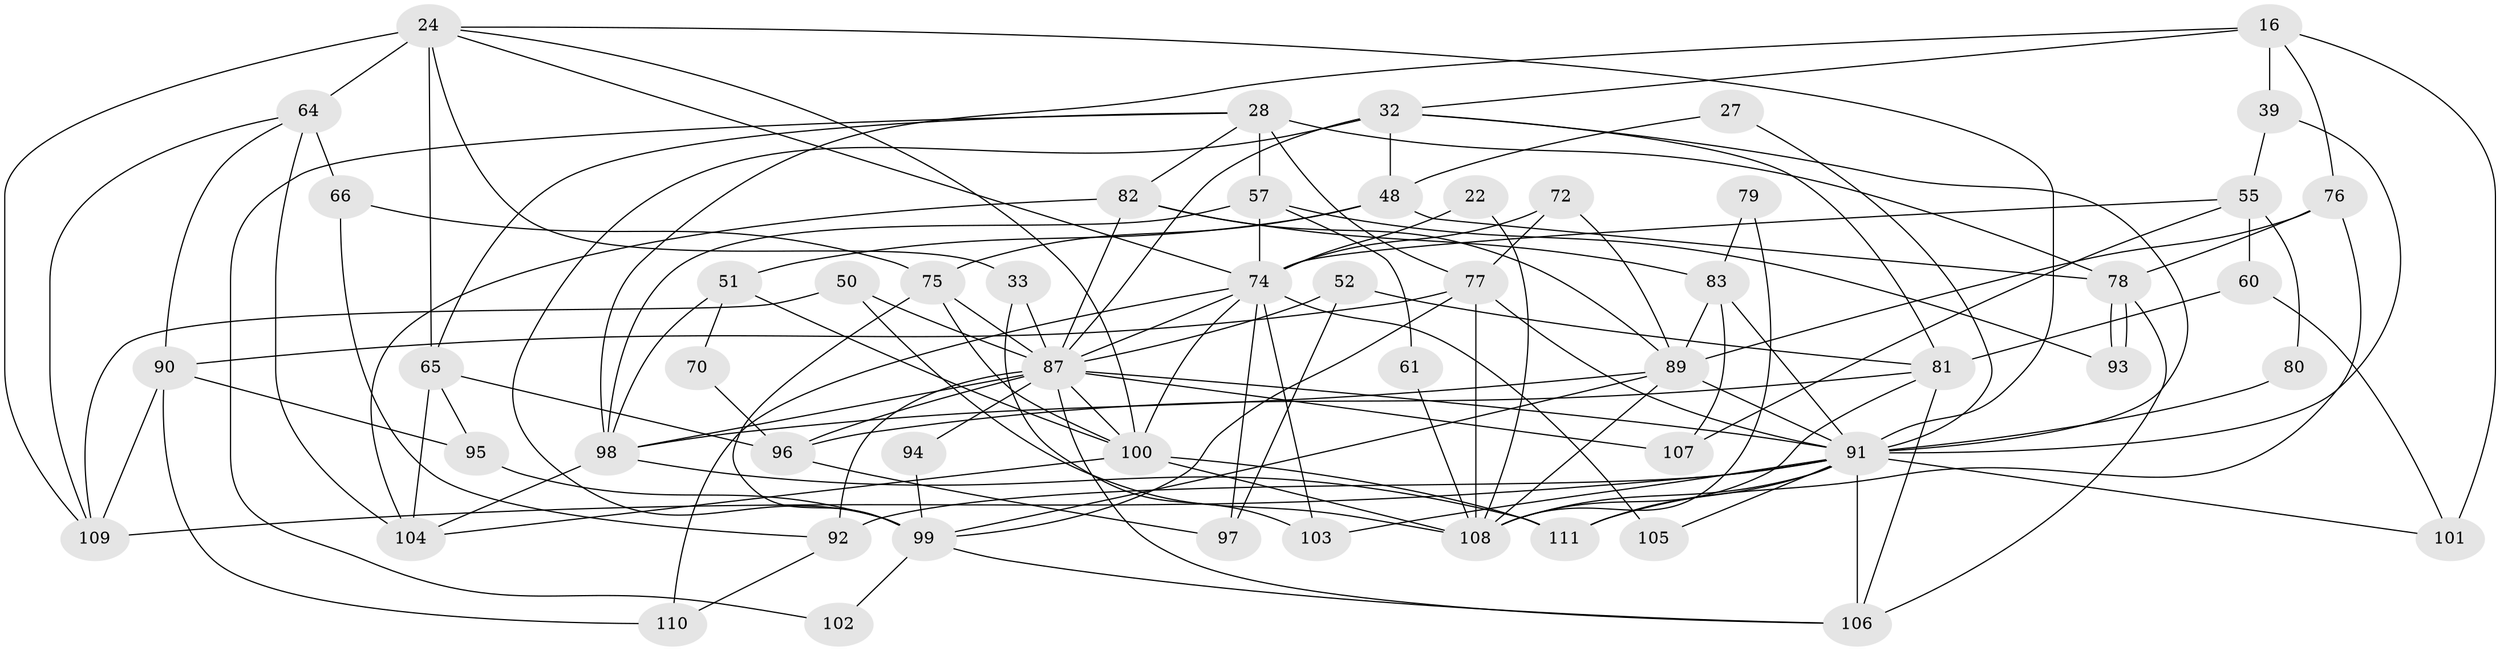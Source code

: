 // original degree distribution, {2: 0.13513513513513514, 4: 0.22522522522522523, 6: 0.10810810810810811, 5: 0.16216216216216217, 3: 0.3063063063063063, 7: 0.05405405405405406, 8: 0.009009009009009009}
// Generated by graph-tools (version 1.1) at 2025/51/03/09/25 04:51:35]
// undirected, 55 vertices, 133 edges
graph export_dot {
graph [start="1"]
  node [color=gray90,style=filled];
  16;
  22;
  24 [super="+9"];
  27;
  28 [super="+14"];
  32 [super="+7"];
  33;
  39;
  48 [super="+21"];
  50;
  51 [super="+31"];
  52;
  55;
  57 [super="+5+53"];
  60;
  61;
  64 [super="+38"];
  65;
  66;
  70;
  72 [super="+59"];
  74 [super="+41+25"];
  75 [super="+42"];
  76;
  77 [super="+67"];
  78;
  79;
  80;
  81 [super="+6"];
  82;
  83 [super="+71+12"];
  87 [super="+73+8+86"];
  89 [super="+84+63"];
  90;
  91 [super="+69+34+18+35+88"];
  92 [super="+68"];
  93;
  94;
  95;
  96 [super="+40"];
  97;
  98 [super="+20+30"];
  99 [super="+56"];
  100 [super="+1+46"];
  101;
  102;
  103;
  104 [super="+15"];
  105 [super="+37+85"];
  106 [super="+11"];
  107;
  108 [super="+58"];
  109 [super="+54"];
  110;
  111 [super="+47"];
  16 -- 101;
  16 -- 39;
  16 -- 76;
  16 -- 98;
  16 -- 32;
  22 -- 108;
  22 -- 74;
  24 -- 65;
  24 -- 33;
  24 -- 64 [weight=2];
  24 -- 100;
  24 -- 109;
  24 -- 91;
  24 -- 74;
  27 -- 48;
  27 -- 91;
  28 -- 78 [weight=2];
  28 -- 65;
  28 -- 77;
  28 -- 102;
  28 -- 82;
  28 -- 57;
  32 -- 48;
  32 -- 81 [weight=2];
  32 -- 87 [weight=3];
  32 -- 91;
  32 -- 99;
  33 -- 103;
  33 -- 87;
  39 -- 55;
  39 -- 91 [weight=2];
  48 -- 78 [weight=2];
  48 -- 75 [weight=2];
  48 -- 51;
  50 -- 108;
  50 -- 87;
  50 -- 109;
  51 -- 100;
  51 -- 70;
  51 -- 98;
  52 -- 97;
  52 -- 81;
  52 -- 87 [weight=2];
  55 -- 60;
  55 -- 80;
  55 -- 107;
  55 -- 74;
  57 -- 98 [weight=2];
  57 -- 93;
  57 -- 61;
  57 -- 74;
  60 -- 101;
  60 -- 81;
  61 -- 108;
  64 -- 104;
  64 -- 66;
  64 -- 90;
  64 -- 109;
  65 -- 95;
  65 -- 104;
  65 -- 96;
  66 -- 75;
  66 -- 92;
  70 -- 96;
  72 -- 74 [weight=2];
  72 -- 89;
  72 -- 77;
  74 -- 87 [weight=2];
  74 -- 97;
  74 -- 103;
  74 -- 105 [weight=4];
  74 -- 100;
  74 -- 110;
  75 -- 99;
  75 -- 100;
  75 -- 87;
  76 -- 78;
  76 -- 111;
  76 -- 89;
  77 -- 91;
  77 -- 90;
  77 -- 108 [weight=2];
  77 -- 99;
  78 -- 93;
  78 -- 93;
  78 -- 106;
  79 -- 108;
  79 -- 83;
  80 -- 91;
  81 -- 96;
  81 -- 106;
  81 -- 108;
  82 -- 83 [weight=2];
  82 -- 104;
  82 -- 89;
  82 -- 87 [weight=2];
  83 -- 91 [weight=4];
  83 -- 107;
  83 -- 89;
  87 -- 106;
  87 -- 94;
  87 -- 100;
  87 -- 98 [weight=2];
  87 -- 92 [weight=2];
  87 -- 96;
  87 -- 107;
  87 -- 91 [weight=2];
  89 -- 91 [weight=2];
  89 -- 99;
  89 -- 98 [weight=2];
  89 -- 108;
  90 -- 95;
  90 -- 109;
  90 -- 110;
  91 -- 106;
  91 -- 92 [weight=2];
  91 -- 103;
  91 -- 101;
  91 -- 105 [weight=2];
  91 -- 108 [weight=2];
  91 -- 111;
  91 -- 109;
  92 -- 110;
  94 -- 99;
  95 -- 99;
  96 -- 97;
  98 -- 104;
  98 -- 111;
  99 -- 102;
  99 -- 106;
  100 -- 111 [weight=2];
  100 -- 104;
  100 -- 108;
}
